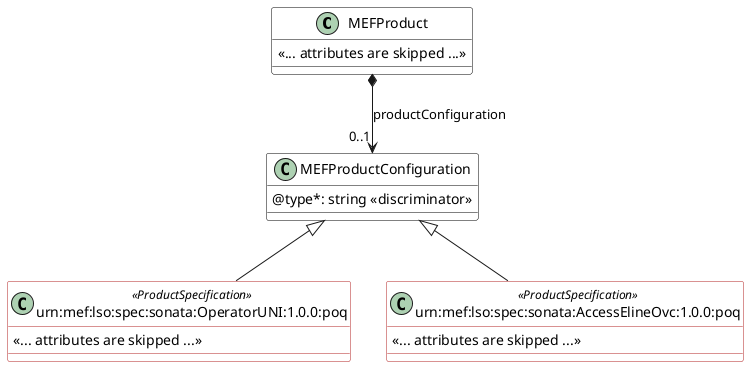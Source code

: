 @startuml
skinparam {
    ClassBackgroundColor White
    ClassBorderColor Black
    ClassBorderColor<<ProductSpecification>> FireBrick
}
set namespaceSeparator none

class MEFProduct{

    <<... attributes are skipped ...>>
   
}


class MEFProductConfiguration {
    @type*: string <<discriminator>>
}


MEFProduct *-->"0..1" MEFProductConfiguration : productConfiguration

class urn:mef:lso:spec:sonata:OperatorUNI:1.0.0:poq <<ProductSpecification>> {

    <<... attributes are skipped ...>>
}
MEFProductConfiguration <|-- "urn:mef:lso:spec:sonata:OperatorUNI:1.0.0:poq"



class urn:mef:lso:spec:sonata:AccessElineOvc:1.0.0:poq <<ProductSpecification>> {

    <<... attributes are skipped ...>>
}
MEFProductConfiguration <|-- "urn:mef:lso:spec:sonata:AccessElineOvc:1.0.0:poq"

@enduml

